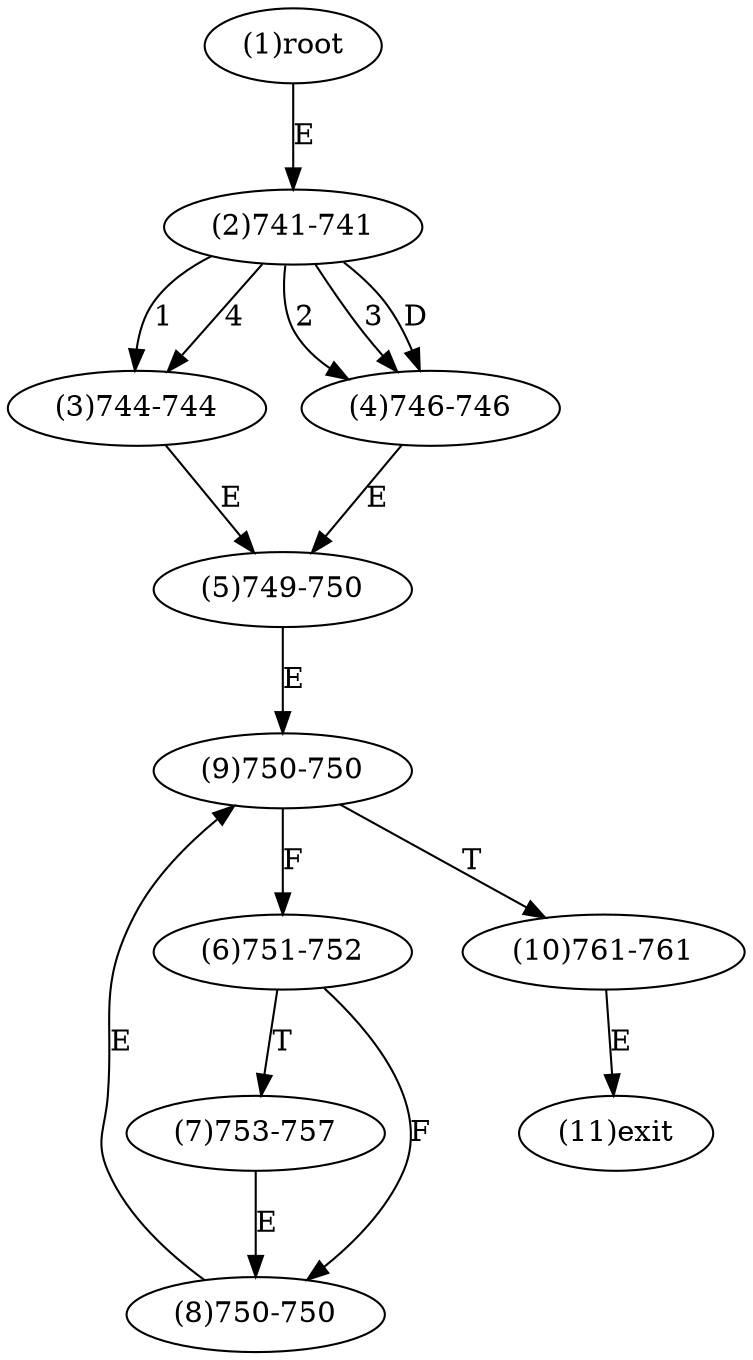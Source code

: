 digraph "" { 
1[ label="(1)root"];
2[ label="(2)741-741"];
3[ label="(3)744-744"];
4[ label="(4)746-746"];
5[ label="(5)749-750"];
6[ label="(6)751-752"];
7[ label="(7)753-757"];
8[ label="(8)750-750"];
9[ label="(9)750-750"];
10[ label="(10)761-761"];
11[ label="(11)exit"];
1->2[ label="E"];
2->3[ label="1"];
2->4[ label="2"];
2->4[ label="3"];
2->3[ label="4"];
2->4[ label="D"];
3->5[ label="E"];
4->5[ label="E"];
5->9[ label="E"];
6->8[ label="F"];
6->7[ label="T"];
7->8[ label="E"];
8->9[ label="E"];
9->6[ label="F"];
9->10[ label="T"];
10->11[ label="E"];
}